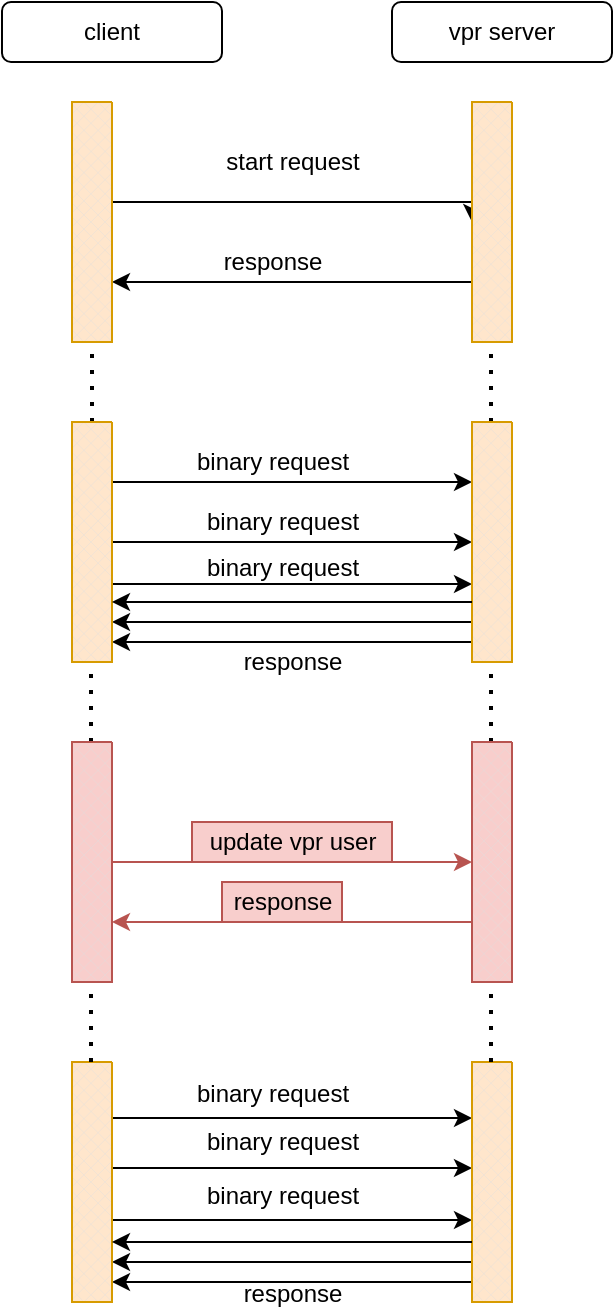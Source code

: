 <mxfile version="14.8.0" type="github"><diagram id="xdmNpZfuZ09Qve0HVb8N" name="Page-1"><mxGraphModel dx="1422" dy="762" grid="1" gridSize="10" guides="1" tooltips="1" connect="1" arrows="1" fold="1" page="1" pageScale="1" pageWidth="827" pageHeight="1169" math="0" shadow="0"><root><mxCell id="0"/><mxCell id="1" parent="0"/><mxCell id="Wk8KGpnJFXNVMbtwx-w3-9" style="edgeStyle=orthogonalEdgeStyle;rounded=0;orthogonalLoop=1;jettySize=auto;html=1;exitX=0.5;exitY=0;exitDx=0;exitDy=0;exitPerimeter=0;entryX=0.5;entryY=1;entryDx=0;entryDy=0;entryPerimeter=0;" edge="1" parent="1" source="Wk8KGpnJFXNVMbtwx-w3-1" target="Wk8KGpnJFXNVMbtwx-w3-2"><mxGeometry relative="1" as="geometry"><Array as="points"><mxPoint x="260" y="130"/><mxPoint x="440" y="130"/></Array></mxGeometry></mxCell><mxCell id="Wk8KGpnJFXNVMbtwx-w3-1" value="" style="verticalLabelPosition=bottom;verticalAlign=top;html=1;shape=mxgraph.basic.patternFillRect;fillStyle=diagGrid;step=5;fillStrokeWidth=0.2;fillStrokeColor=#dddddd;rotation=90;" vertex="1" parent="1"><mxGeometry x="190" y="130" width="120" height="20" as="geometry"/></mxCell><mxCell id="Wk8KGpnJFXNVMbtwx-w3-12" style="edgeStyle=orthogonalEdgeStyle;rounded=0;orthogonalLoop=1;jettySize=auto;html=1;exitX=0.75;exitY=1;exitDx=0;exitDy=0;exitPerimeter=0;entryX=0.75;entryY=0;entryDx=0;entryDy=0;entryPerimeter=0;" edge="1" parent="1" source="Wk8KGpnJFXNVMbtwx-w3-2" target="Wk8KGpnJFXNVMbtwx-w3-1"><mxGeometry relative="1" as="geometry"><Array as="points"><mxPoint x="350" y="170"/><mxPoint x="350" y="170"/></Array></mxGeometry></mxCell><mxCell id="Wk8KGpnJFXNVMbtwx-w3-2" value="" style="verticalLabelPosition=bottom;verticalAlign=top;html=1;shape=mxgraph.basic.patternFillRect;fillStyle=diagGrid;step=5;fillStrokeWidth=0.2;fillStrokeColor=#dddddd;rotation=90;" vertex="1" parent="1"><mxGeometry x="390" y="130" width="120" height="20" as="geometry"/></mxCell><mxCell id="Wk8KGpnJFXNVMbtwx-w3-10" value="start request" style="text;html=1;align=center;verticalAlign=middle;resizable=0;points=[];autosize=1;strokeColor=none;" vertex="1" parent="1"><mxGeometry x="310" y="100" width="80" height="20" as="geometry"/></mxCell><mxCell id="Wk8KGpnJFXNVMbtwx-w3-14" value="response" style="text;html=1;align=center;verticalAlign=middle;resizable=0;points=[];autosize=1;strokeColor=none;" vertex="1" parent="1"><mxGeometry x="310" y="150" width="60" height="20" as="geometry"/></mxCell><mxCell id="Wk8KGpnJFXNVMbtwx-w3-16" value="" style="verticalLabelPosition=bottom;verticalAlign=top;html=1;shape=mxgraph.basic.patternFillRect;fillStyle=diagGrid;step=5;fillStrokeWidth=0.2;fillStrokeColor=#dddddd;rotation=90;" vertex="1" parent="1"><mxGeometry x="390" y="290" width="120" height="20" as="geometry"/></mxCell><mxCell id="Wk8KGpnJFXNVMbtwx-w3-18" style="edgeStyle=orthogonalEdgeStyle;rounded=0;orthogonalLoop=1;jettySize=auto;html=1;exitX=0.25;exitY=0;exitDx=0;exitDy=0;exitPerimeter=0;entryX=0.25;entryY=1;entryDx=0;entryDy=0;entryPerimeter=0;" edge="1" parent="1" source="Wk8KGpnJFXNVMbtwx-w3-17" target="Wk8KGpnJFXNVMbtwx-w3-16"><mxGeometry relative="1" as="geometry"/></mxCell><mxCell id="Wk8KGpnJFXNVMbtwx-w3-19" style="edgeStyle=orthogonalEdgeStyle;rounded=0;orthogonalLoop=1;jettySize=auto;html=1;exitX=0.5;exitY=0;exitDx=0;exitDy=0;exitPerimeter=0;entryX=0.5;entryY=1;entryDx=0;entryDy=0;entryPerimeter=0;" edge="1" parent="1" source="Wk8KGpnJFXNVMbtwx-w3-17" target="Wk8KGpnJFXNVMbtwx-w3-16"><mxGeometry relative="1" as="geometry"/></mxCell><mxCell id="Wk8KGpnJFXNVMbtwx-w3-20" style="edgeStyle=orthogonalEdgeStyle;rounded=0;orthogonalLoop=1;jettySize=auto;html=1;exitX=0.75;exitY=0;exitDx=0;exitDy=0;exitPerimeter=0;entryX=0.75;entryY=1;entryDx=0;entryDy=0;entryPerimeter=0;" edge="1" parent="1"><mxGeometry relative="1" as="geometry"><mxPoint x="260" y="321" as="sourcePoint"/><mxPoint x="440" y="321" as="targetPoint"/></mxGeometry></mxCell><mxCell id="Wk8KGpnJFXNVMbtwx-w3-17" value="" style="verticalLabelPosition=bottom;verticalAlign=top;html=1;shape=mxgraph.basic.patternFillRect;fillStyle=diagGrid;step=5;fillStrokeWidth=0.2;fillStrokeColor=#dddddd;rotation=90;" vertex="1" parent="1"><mxGeometry x="190" y="290" width="120" height="20" as="geometry"/></mxCell><mxCell id="Wk8KGpnJFXNVMbtwx-w3-21" value="" style="endArrow=classic;html=1;exitX=0.917;exitY=1;exitDx=0;exitDy=0;exitPerimeter=0;" edge="1" parent="1" source="Wk8KGpnJFXNVMbtwx-w3-16"><mxGeometry width="50" height="50" relative="1" as="geometry"><mxPoint x="350" y="350" as="sourcePoint"/><mxPoint x="260" y="350" as="targetPoint"/></mxGeometry></mxCell><mxCell id="Wk8KGpnJFXNVMbtwx-w3-22" value="binary request" style="text;html=1;align=center;verticalAlign=middle;resizable=0;points=[];autosize=1;strokeColor=none;" vertex="1" parent="1"><mxGeometry x="295" y="250" width="90" height="20" as="geometry"/></mxCell><mxCell id="Wk8KGpnJFXNVMbtwx-w3-23" value="binary request" style="text;html=1;align=center;verticalAlign=middle;resizable=0;points=[];autosize=1;strokeColor=none;" vertex="1" parent="1"><mxGeometry x="300" y="280" width="90" height="20" as="geometry"/></mxCell><mxCell id="Wk8KGpnJFXNVMbtwx-w3-24" value="binary request" style="text;html=1;align=center;verticalAlign=middle;resizable=0;points=[];autosize=1;strokeColor=none;" vertex="1" parent="1"><mxGeometry x="300" y="303" width="90" height="20" as="geometry"/></mxCell><mxCell id="Wk8KGpnJFXNVMbtwx-w3-25" value="response" style="text;html=1;align=center;verticalAlign=middle;resizable=0;points=[];autosize=1;strokeColor=none;" vertex="1" parent="1"><mxGeometry x="320" y="350" width="60" height="20" as="geometry"/></mxCell><mxCell id="Wk8KGpnJFXNVMbtwx-w3-28" value="" style="endArrow=none;dashed=1;html=1;dashPattern=1 3;strokeWidth=2;exitX=0;exitY=0.5;exitDx=0;exitDy=0;exitPerimeter=0;" edge="1" parent="1" source="Wk8KGpnJFXNVMbtwx-w3-17"><mxGeometry width="50" height="50" relative="1" as="geometry"><mxPoint x="200" y="250" as="sourcePoint"/><mxPoint x="250" y="200" as="targetPoint"/></mxGeometry></mxCell><mxCell id="Wk8KGpnJFXNVMbtwx-w3-29" value="" style="endArrow=none;dashed=1;html=1;dashPattern=1 3;strokeWidth=2;exitX=0;exitY=0.5;exitDx=0;exitDy=0;exitPerimeter=0;" edge="1" parent="1"><mxGeometry width="50" height="50" relative="1" as="geometry"><mxPoint x="449.5" y="240" as="sourcePoint"/><mxPoint x="449.5" y="200" as="targetPoint"/></mxGeometry></mxCell><mxCell id="Wk8KGpnJFXNVMbtwx-w3-30" value="" style="endArrow=none;dashed=1;html=1;dashPattern=1 3;strokeWidth=2;exitX=0;exitY=0.5;exitDx=0;exitDy=0;exitPerimeter=0;" edge="1" parent="1"><mxGeometry width="50" height="50" relative="1" as="geometry"><mxPoint x="249.5" y="400" as="sourcePoint"/><mxPoint x="249.5" y="360" as="targetPoint"/></mxGeometry></mxCell><mxCell id="Wk8KGpnJFXNVMbtwx-w3-31" value="" style="endArrow=none;dashed=1;html=1;dashPattern=1 3;strokeWidth=2;exitX=0;exitY=0.5;exitDx=0;exitDy=0;exitPerimeter=0;" edge="1" parent="1"><mxGeometry width="50" height="50" relative="1" as="geometry"><mxPoint x="449.5" y="400" as="sourcePoint"/><mxPoint x="449.5" y="360" as="targetPoint"/></mxGeometry></mxCell><mxCell id="Wk8KGpnJFXNVMbtwx-w3-32" style="edgeStyle=orthogonalEdgeStyle;rounded=0;orthogonalLoop=1;jettySize=auto;html=1;exitX=0.5;exitY=0;exitDx=0;exitDy=0;exitPerimeter=0;entryX=0.5;entryY=1;entryDx=0;entryDy=0;entryPerimeter=0;fillColor=#f8cecc;strokeColor=#b85450;" edge="1" parent="1" source="Wk8KGpnJFXNVMbtwx-w3-33" target="Wk8KGpnJFXNVMbtwx-w3-35"><mxGeometry relative="1" as="geometry"><Array as="points"><mxPoint x="410" y="460"/><mxPoint x="410" y="460"/></Array></mxGeometry></mxCell><mxCell id="Wk8KGpnJFXNVMbtwx-w3-33" value="" style="verticalLabelPosition=bottom;verticalAlign=top;html=1;shape=mxgraph.basic.patternFillRect;fillStyle=diagGrid;step=5;fillStrokeWidth=0.2;fillStrokeColor=#dddddd;rotation=90;fillColor=#f8cecc;strokeColor=#b85450;" vertex="1" parent="1"><mxGeometry x="190" y="450" width="120" height="20" as="geometry"/></mxCell><mxCell id="Wk8KGpnJFXNVMbtwx-w3-34" style="edgeStyle=orthogonalEdgeStyle;rounded=0;orthogonalLoop=1;jettySize=auto;html=1;exitX=0.75;exitY=1;exitDx=0;exitDy=0;exitPerimeter=0;entryX=0.75;entryY=0;entryDx=0;entryDy=0;entryPerimeter=0;fillColor=#f8cecc;strokeColor=#b85450;" edge="1" parent="1" source="Wk8KGpnJFXNVMbtwx-w3-35" target="Wk8KGpnJFXNVMbtwx-w3-33"><mxGeometry relative="1" as="geometry"><Array as="points"><mxPoint x="350" y="490"/><mxPoint x="350" y="490"/></Array></mxGeometry></mxCell><mxCell id="Wk8KGpnJFXNVMbtwx-w3-35" value="" style="verticalLabelPosition=bottom;verticalAlign=top;html=1;shape=mxgraph.basic.patternFillRect;fillStyle=diagGrid;step=5;fillStrokeWidth=0.2;fillStrokeColor=#dddddd;rotation=90;fillColor=#f8cecc;strokeColor=#b85450;shadow=0;" vertex="1" parent="1"><mxGeometry x="390" y="450" width="120" height="20" as="geometry"/></mxCell><mxCell id="Wk8KGpnJFXNVMbtwx-w3-36" value="update vpr user" style="text;html=1;align=center;verticalAlign=middle;resizable=0;points=[];autosize=1;strokeColor=#b85450;fillColor=#f8cecc;" vertex="1" parent="1"><mxGeometry x="300" y="440" width="100" height="20" as="geometry"/></mxCell><mxCell id="Wk8KGpnJFXNVMbtwx-w3-37" value="response" style="text;html=1;align=center;verticalAlign=middle;resizable=0;points=[];autosize=1;strokeColor=#b85450;fillColor=#f8cecc;" vertex="1" parent="1"><mxGeometry x="315" y="470" width="60" height="20" as="geometry"/></mxCell><mxCell id="Wk8KGpnJFXNVMbtwx-w3-50" value="" style="endArrow=classic;html=1;exitX=0.917;exitY=1;exitDx=0;exitDy=0;exitPerimeter=0;" edge="1" parent="1"><mxGeometry width="50" height="50" relative="1" as="geometry"><mxPoint x="440" y="340.04" as="sourcePoint"/><mxPoint x="260" y="340" as="targetPoint"/></mxGeometry></mxCell><mxCell id="Wk8KGpnJFXNVMbtwx-w3-51" value="" style="verticalLabelPosition=bottom;verticalAlign=top;html=1;shape=mxgraph.basic.patternFillRect;fillStyle=diagGrid;step=5;fillStrokeWidth=0.2;fillStrokeColor=#dddddd;rotation=90;fillColor=#ffe6cc;strokeColor=#d79b00;shadow=0;" vertex="1" parent="1"><mxGeometry x="190" y="130" width="120" height="20" as="geometry"/></mxCell><mxCell id="Wk8KGpnJFXNVMbtwx-w3-52" value="" style="verticalLabelPosition=bottom;verticalAlign=top;html=1;shape=mxgraph.basic.patternFillRect;fillStyle=diagGrid;step=5;fillStrokeWidth=0.2;fillStrokeColor=#dddddd;rotation=90;fillColor=#ffe6cc;strokeColor=#d79b00;shadow=0;" vertex="1" parent="1"><mxGeometry x="390" y="130" width="120" height="20" as="geometry"/></mxCell><mxCell id="Wk8KGpnJFXNVMbtwx-w3-53" value="" style="verticalLabelPosition=bottom;verticalAlign=top;html=1;shape=mxgraph.basic.patternFillRect;fillStyle=diagGrid;step=5;fillStrokeWidth=0.2;fillStrokeColor=#dddddd;rotation=90;fillColor=#ffe6cc;strokeColor=#d79b00;shadow=0;" vertex="1" parent="1"><mxGeometry x="390" y="290" width="120" height="20" as="geometry"/></mxCell><mxCell id="Wk8KGpnJFXNVMbtwx-w3-54" value="" style="verticalLabelPosition=bottom;verticalAlign=top;html=1;shape=mxgraph.basic.patternFillRect;fillStyle=diagGrid;step=5;fillStrokeWidth=0.2;fillStrokeColor=#dddddd;rotation=90;fillColor=#ffe6cc;strokeColor=#d79b00;shadow=0;" vertex="1" parent="1"><mxGeometry x="190" y="290" width="120" height="20" as="geometry"/></mxCell><mxCell id="Wk8KGpnJFXNVMbtwx-w3-55" value="" style="verticalLabelPosition=bottom;verticalAlign=top;html=1;shape=mxgraph.basic.patternFillRect;fillStyle=diagGrid;step=5;fillStrokeWidth=0.2;fillStrokeColor=#dddddd;rotation=90;fillColor=#f8cecc;strokeColor=#b85450;shadow=0;" vertex="1" parent="1"><mxGeometry x="190" y="450" width="120" height="20" as="geometry"/></mxCell><mxCell id="Wk8KGpnJFXNVMbtwx-w3-69" value="" style="verticalLabelPosition=bottom;verticalAlign=top;html=1;shape=mxgraph.basic.patternFillRect;fillStyle=diagGrid;step=5;fillStrokeWidth=0.2;fillStrokeColor=#dddddd;rotation=90;" vertex="1" parent="1"><mxGeometry x="390" y="610" width="120" height="20" as="geometry"/></mxCell><mxCell id="Wk8KGpnJFXNVMbtwx-w3-70" style="edgeStyle=orthogonalEdgeStyle;rounded=0;orthogonalLoop=1;jettySize=auto;html=1;exitX=0.25;exitY=0;exitDx=0;exitDy=0;exitPerimeter=0;entryX=0.25;entryY=1;entryDx=0;entryDy=0;entryPerimeter=0;" edge="1" parent="1"><mxGeometry relative="1" as="geometry"><mxPoint x="260" y="588" as="sourcePoint"/><mxPoint x="440" y="588" as="targetPoint"/></mxGeometry></mxCell><mxCell id="Wk8KGpnJFXNVMbtwx-w3-71" style="edgeStyle=orthogonalEdgeStyle;rounded=0;orthogonalLoop=1;jettySize=auto;html=1;exitX=0.5;exitY=0;exitDx=0;exitDy=0;exitPerimeter=0;entryX=0.5;entryY=1;entryDx=0;entryDy=0;entryPerimeter=0;" edge="1" parent="1"><mxGeometry relative="1" as="geometry"><mxPoint x="260" y="613" as="sourcePoint"/><mxPoint x="440" y="613" as="targetPoint"/></mxGeometry></mxCell><mxCell id="Wk8KGpnJFXNVMbtwx-w3-72" style="edgeStyle=orthogonalEdgeStyle;rounded=0;orthogonalLoop=1;jettySize=auto;html=1;exitX=0.75;exitY=0;exitDx=0;exitDy=0;exitPerimeter=0;entryX=0.75;entryY=1;entryDx=0;entryDy=0;entryPerimeter=0;" edge="1" parent="1"><mxGeometry relative="1" as="geometry"><mxPoint x="260" y="639" as="sourcePoint"/><mxPoint x="440" y="639" as="targetPoint"/></mxGeometry></mxCell><mxCell id="Wk8KGpnJFXNVMbtwx-w3-73" value="" style="verticalLabelPosition=bottom;verticalAlign=top;html=1;shape=mxgraph.basic.patternFillRect;fillStyle=diagGrid;step=5;fillStrokeWidth=0.2;fillStrokeColor=#dddddd;rotation=90;" vertex="1" parent="1"><mxGeometry x="190" y="610" width="120" height="20" as="geometry"/></mxCell><mxCell id="Wk8KGpnJFXNVMbtwx-w3-74" value="" style="endArrow=classic;html=1;exitX=0.917;exitY=1;exitDx=0;exitDy=0;exitPerimeter=0;" edge="1" parent="1" source="Wk8KGpnJFXNVMbtwx-w3-69"><mxGeometry width="50" height="50" relative="1" as="geometry"><mxPoint x="350" y="670" as="sourcePoint"/><mxPoint x="260" y="670" as="targetPoint"/></mxGeometry></mxCell><mxCell id="Wk8KGpnJFXNVMbtwx-w3-75" value="binary request" style="text;html=1;align=center;verticalAlign=middle;resizable=0;points=[];autosize=1;strokeColor=none;" vertex="1" parent="1"><mxGeometry x="295" y="566" width="90" height="20" as="geometry"/></mxCell><mxCell id="Wk8KGpnJFXNVMbtwx-w3-76" value="binary request" style="text;html=1;align=center;verticalAlign=middle;resizable=0;points=[];autosize=1;strokeColor=none;" vertex="1" parent="1"><mxGeometry x="300" y="590" width="90" height="20" as="geometry"/></mxCell><mxCell id="Wk8KGpnJFXNVMbtwx-w3-77" value="binary request" style="text;html=1;align=center;verticalAlign=middle;resizable=0;points=[];autosize=1;strokeColor=none;" vertex="1" parent="1"><mxGeometry x="300" y="617" width="90" height="20" as="geometry"/></mxCell><mxCell id="Wk8KGpnJFXNVMbtwx-w3-78" value="response" style="text;html=1;align=center;verticalAlign=middle;resizable=0;points=[];autosize=1;strokeColor=none;" vertex="1" parent="1"><mxGeometry x="320" y="666" width="60" height="20" as="geometry"/></mxCell><mxCell id="Wk8KGpnJFXNVMbtwx-w3-79" value="" style="endArrow=classic;html=1;exitX=0.917;exitY=1;exitDx=0;exitDy=0;exitPerimeter=0;" edge="1" parent="1"><mxGeometry width="50" height="50" relative="1" as="geometry"><mxPoint x="440" y="660.04" as="sourcePoint"/><mxPoint x="260" y="660" as="targetPoint"/></mxGeometry></mxCell><mxCell id="Wk8KGpnJFXNVMbtwx-w3-80" value="" style="verticalLabelPosition=bottom;verticalAlign=top;html=1;shape=mxgraph.basic.patternFillRect;fillStyle=diagGrid;step=5;fillStrokeWidth=0.2;fillStrokeColor=#dddddd;rotation=90;fillColor=#ffe6cc;strokeColor=#d79b00;shadow=0;" vertex="1" parent="1"><mxGeometry x="390" y="610" width="120" height="20" as="geometry"/></mxCell><mxCell id="Wk8KGpnJFXNVMbtwx-w3-81" value="" style="verticalLabelPosition=bottom;verticalAlign=top;html=1;shape=mxgraph.basic.patternFillRect;fillStyle=diagGrid;step=5;fillStrokeWidth=0.2;fillStrokeColor=#dddddd;rotation=90;fillColor=#ffe6cc;strokeColor=#d79b00;shadow=0;" vertex="1" parent="1"><mxGeometry x="190" y="610" width="120" height="20" as="geometry"/></mxCell><mxCell id="Wk8KGpnJFXNVMbtwx-w3-82" value="" style="endArrow=none;dashed=1;html=1;dashPattern=1 3;strokeWidth=2;exitX=0;exitY=0.5;exitDx=0;exitDy=0;exitPerimeter=0;" edge="1" parent="1"><mxGeometry width="50" height="50" relative="1" as="geometry"><mxPoint x="249.5" y="560" as="sourcePoint"/><mxPoint x="249.5" y="520" as="targetPoint"/></mxGeometry></mxCell><mxCell id="Wk8KGpnJFXNVMbtwx-w3-83" value="" style="endArrow=none;dashed=1;html=1;dashPattern=1 3;strokeWidth=2;exitX=0;exitY=0.5;exitDx=0;exitDy=0;exitPerimeter=0;" edge="1" parent="1"><mxGeometry width="50" height="50" relative="1" as="geometry"><mxPoint x="449.5" y="560" as="sourcePoint"/><mxPoint x="449.5" y="520" as="targetPoint"/></mxGeometry></mxCell><mxCell id="Wk8KGpnJFXNVMbtwx-w3-84" value="client" style="rounded=1;whiteSpace=wrap;html=1;shadow=0;fillColor=#ffffff;" vertex="1" parent="1"><mxGeometry x="205" y="30" width="110" height="30" as="geometry"/></mxCell><mxCell id="Wk8KGpnJFXNVMbtwx-w3-85" value="vpr server" style="rounded=1;whiteSpace=wrap;html=1;shadow=0;fillColor=#ffffff;" vertex="1" parent="1"><mxGeometry x="400" y="30" width="110" height="30" as="geometry"/></mxCell><mxCell id="Wk8KGpnJFXNVMbtwx-w3-87" value="" style="endArrow=classic;html=1;exitX=0.917;exitY=1;exitDx=0;exitDy=0;exitPerimeter=0;" edge="1" parent="1"><mxGeometry width="50" height="50" relative="1" as="geometry"><mxPoint x="440" y="330.04" as="sourcePoint"/><mxPoint x="260" y="330" as="targetPoint"/></mxGeometry></mxCell><mxCell id="Wk8KGpnJFXNVMbtwx-w3-88" value="" style="endArrow=classic;html=1;exitX=0.917;exitY=1;exitDx=0;exitDy=0;exitPerimeter=0;" edge="1" parent="1"><mxGeometry width="50" height="50" relative="1" as="geometry"><mxPoint x="440" y="650.04" as="sourcePoint"/><mxPoint x="260" y="650" as="targetPoint"/></mxGeometry></mxCell></root></mxGraphModel></diagram></mxfile>